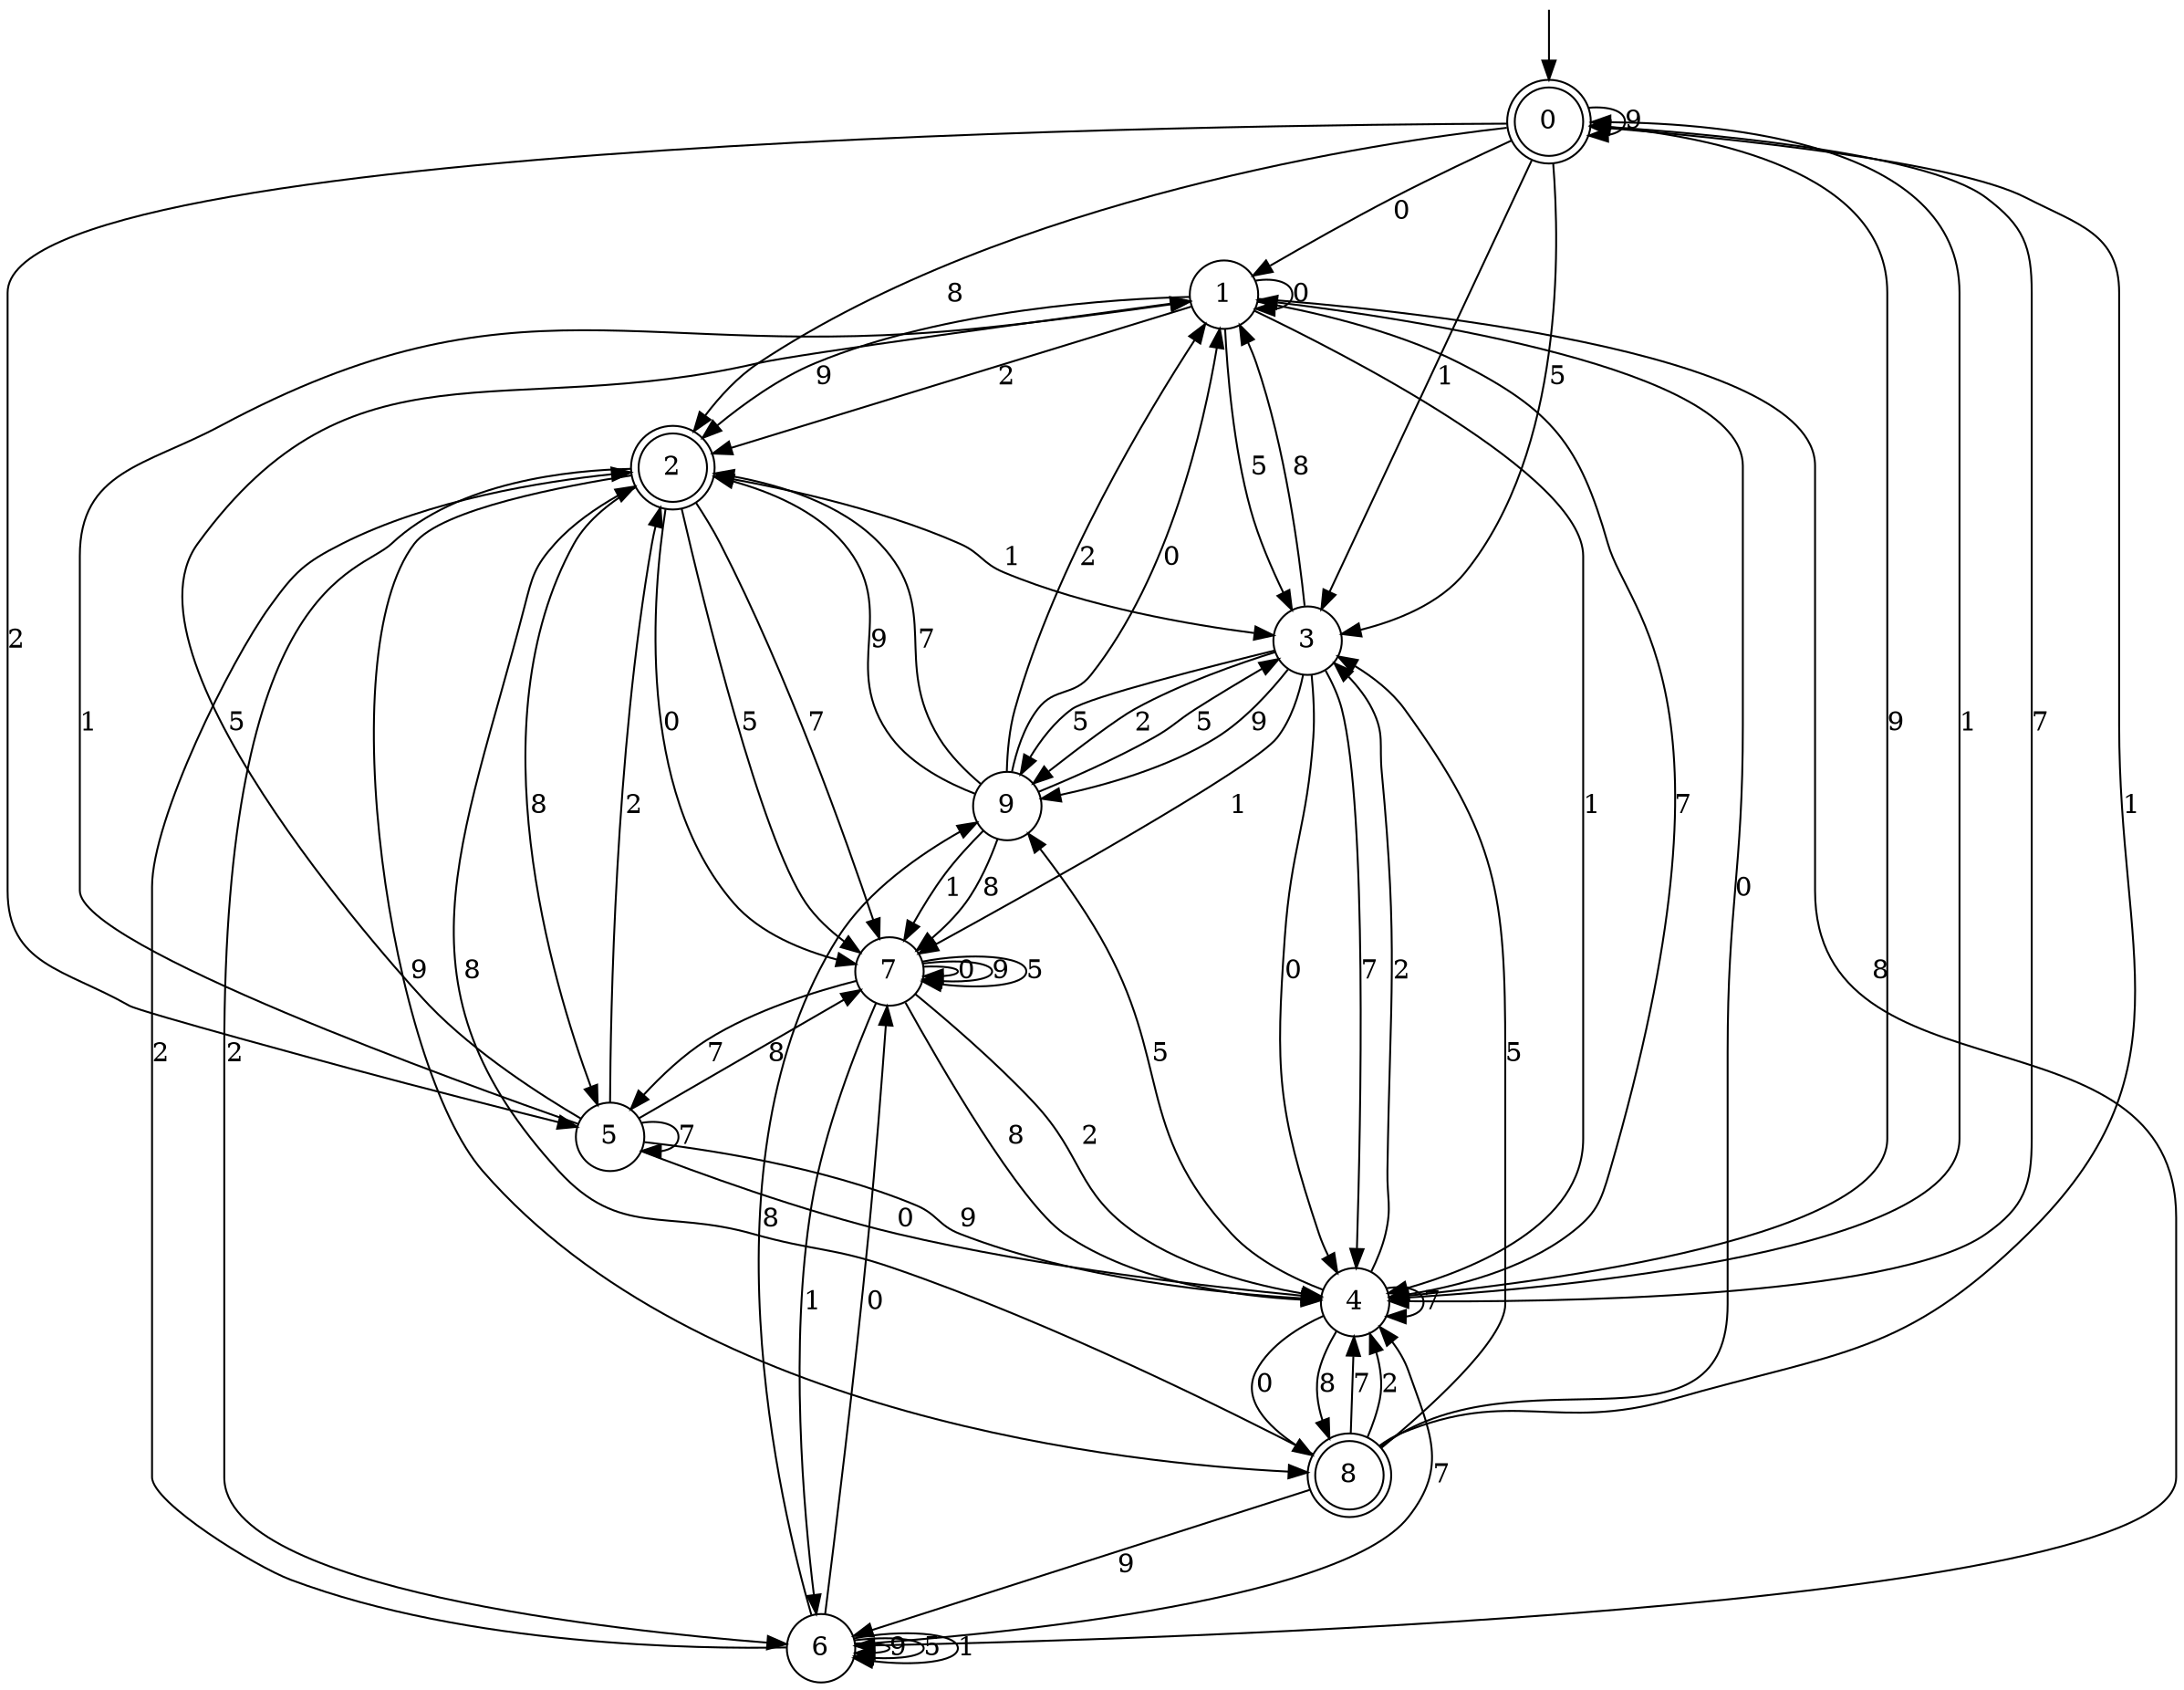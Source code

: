 digraph g {

	s0 [shape="doublecircle" label="0"];
	s1 [shape="circle" label="1"];
	s2 [shape="doublecircle" label="2"];
	s3 [shape="circle" label="3"];
	s4 [shape="circle" label="4"];
	s5 [shape="circle" label="5"];
	s6 [shape="circle" label="6"];
	s7 [shape="circle" label="7"];
	s8 [shape="doublecircle" label="8"];
	s9 [shape="circle" label="9"];
	s0 -> s1 [label="0"];
	s0 -> s2 [label="8"];
	s0 -> s0 [label="9"];
	s0 -> s3 [label="5"];
	s0 -> s3 [label="1"];
	s0 -> s4 [label="7"];
	s0 -> s5 [label="2"];
	s1 -> s1 [label="0"];
	s1 -> s6 [label="8"];
	s1 -> s2 [label="9"];
	s1 -> s3 [label="5"];
	s1 -> s4 [label="1"];
	s1 -> s4 [label="7"];
	s1 -> s2 [label="2"];
	s2 -> s7 [label="0"];
	s2 -> s5 [label="8"];
	s2 -> s8 [label="9"];
	s2 -> s7 [label="5"];
	s2 -> s3 [label="1"];
	s2 -> s7 [label="7"];
	s2 -> s6 [label="2"];
	s3 -> s4 [label="0"];
	s3 -> s1 [label="8"];
	s3 -> s9 [label="9"];
	s3 -> s9 [label="5"];
	s3 -> s7 [label="1"];
	s3 -> s4 [label="7"];
	s3 -> s9 [label="2"];
	s4 -> s8 [label="0"];
	s4 -> s8 [label="8"];
	s4 -> s0 [label="9"];
	s4 -> s9 [label="5"];
	s4 -> s0 [label="1"];
	s4 -> s4 [label="7"];
	s4 -> s3 [label="2"];
	s5 -> s4 [label="0"];
	s5 -> s7 [label="8"];
	s5 -> s4 [label="9"];
	s5 -> s1 [label="5"];
	s5 -> s1 [label="1"];
	s5 -> s5 [label="7"];
	s5 -> s2 [label="2"];
	s6 -> s7 [label="0"];
	s6 -> s9 [label="8"];
	s6 -> s6 [label="9"];
	s6 -> s6 [label="5"];
	s6 -> s6 [label="1"];
	s6 -> s4 [label="7"];
	s6 -> s2 [label="2"];
	s7 -> s7 [label="0"];
	s7 -> s4 [label="8"];
	s7 -> s7 [label="9"];
	s7 -> s7 [label="5"];
	s7 -> s6 [label="1"];
	s7 -> s5 [label="7"];
	s7 -> s4 [label="2"];
	s8 -> s1 [label="0"];
	s8 -> s2 [label="8"];
	s8 -> s6 [label="9"];
	s8 -> s3 [label="5"];
	s8 -> s0 [label="1"];
	s8 -> s4 [label="7"];
	s8 -> s4 [label="2"];
	s9 -> s1 [label="0"];
	s9 -> s7 [label="8"];
	s9 -> s2 [label="9"];
	s9 -> s3 [label="5"];
	s9 -> s7 [label="1"];
	s9 -> s2 [label="7"];
	s9 -> s1 [label="2"];

__start0 [label="" shape="none" width="0" height="0"];
__start0 -> s0;

}
